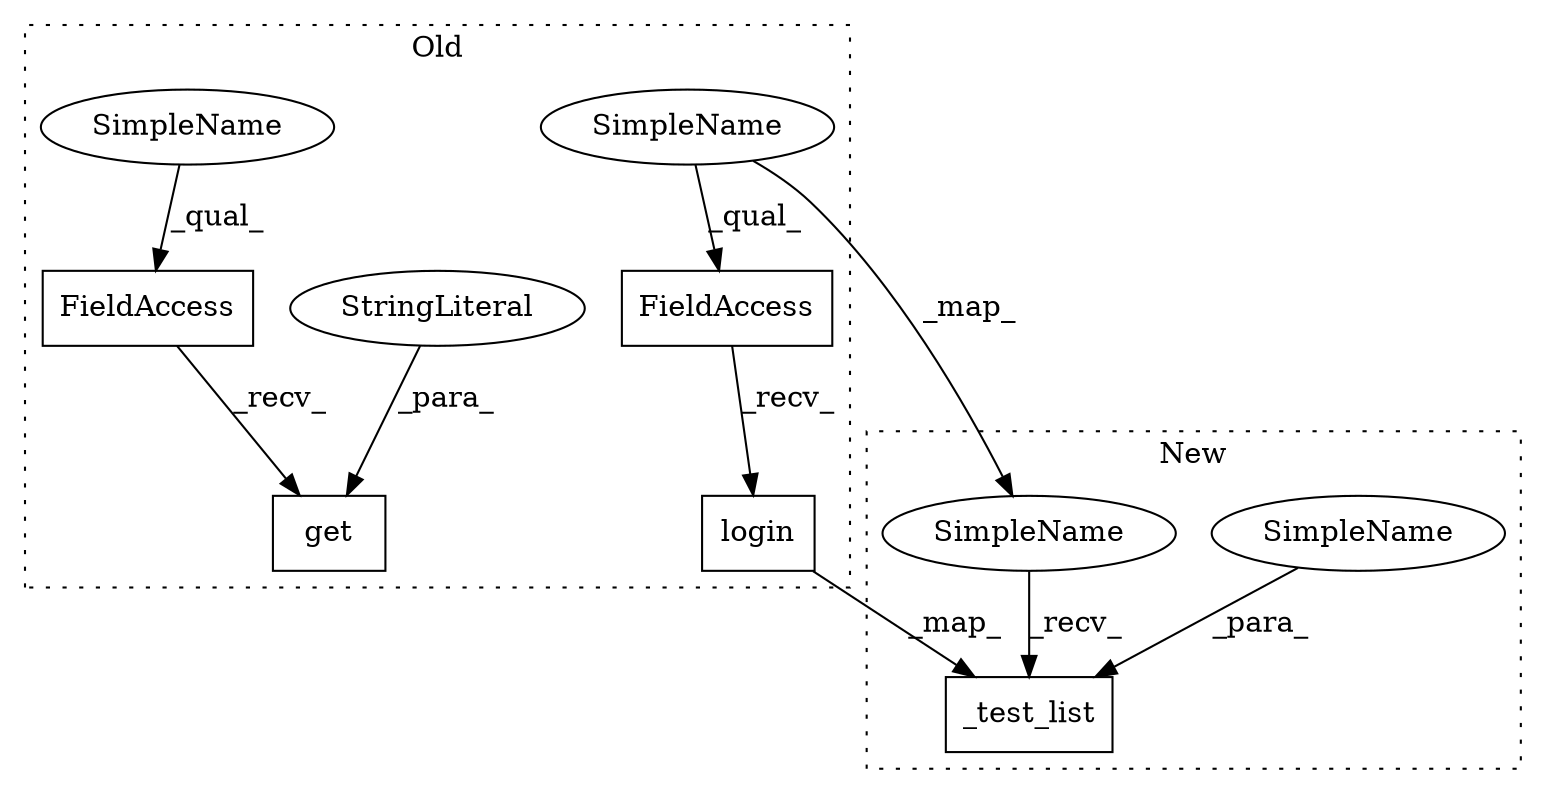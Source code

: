 digraph G {
subgraph cluster0 {
1 [label="login" a="32" s="20789,20844" l="6,1" shape="box"];
3 [label="FieldAccess" a="22" s="20860" l="11" shape="box"];
4 [label="get" a="32" s="20872,20934" l="4,1" shape="box"];
5 [label="FieldAccess" a="22" s="20777" l="11" shape="box"];
7 [label="StringLiteral" a="45" s="20928" l="6" shape="ellipse"];
8 [label="SimpleName" a="42" s="20777" l="4" shape="ellipse"];
9 [label="SimpleName" a="42" s="20860" l="4" shape="ellipse"];
label = "Old";
style="dotted";
}
subgraph cluster1 {
2 [label="_test_list" a="32" s="20668,20782" l="11,1" shape="box"];
6 [label="SimpleName" a="42" s="" l="" shape="ellipse"];
10 [label="SimpleName" a="42" s="20663" l="4" shape="ellipse"];
label = "New";
style="dotted";
}
1 -> 2 [label="_map_"];
3 -> 4 [label="_recv_"];
5 -> 1 [label="_recv_"];
6 -> 2 [label="_para_"];
7 -> 4 [label="_para_"];
8 -> 5 [label="_qual_"];
8 -> 10 [label="_map_"];
9 -> 3 [label="_qual_"];
10 -> 2 [label="_recv_"];
}